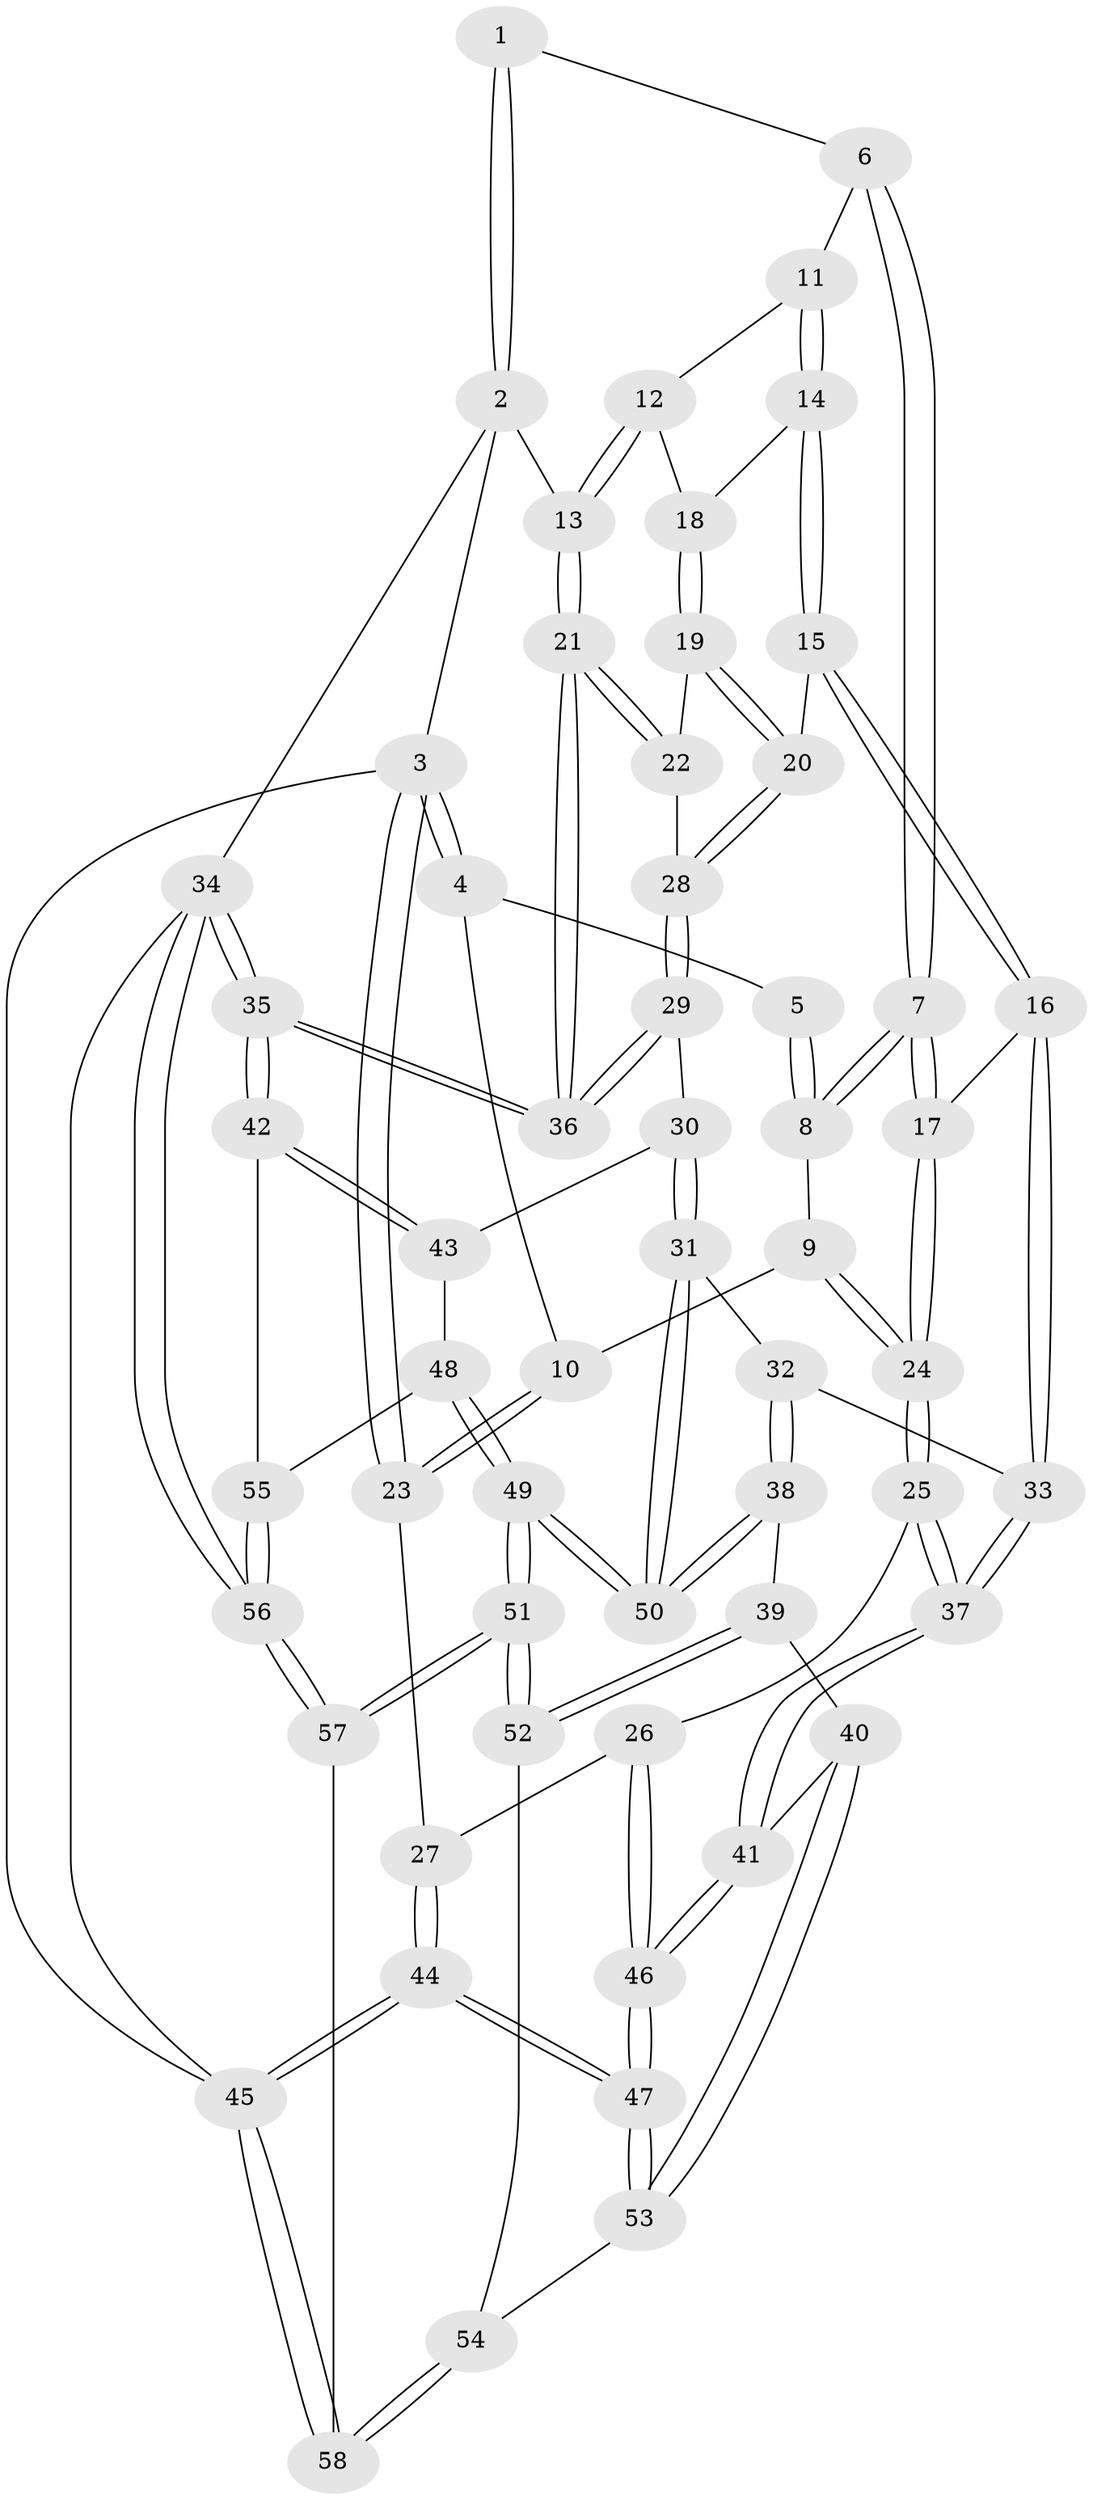 // coarse degree distribution, {3: 0.1875, 7: 0.03125, 4: 0.375, 5: 0.34375, 6: 0.0625}
// Generated by graph-tools (version 1.1) at 2025/52/02/27/25 19:52:37]
// undirected, 58 vertices, 142 edges
graph export_dot {
graph [start="1"]
  node [color=gray90,style=filled];
  1 [pos="+0.6077659251080358+0"];
  2 [pos="+1+0"];
  3 [pos="+0+0"];
  4 [pos="+0.396766842673306+0"];
  5 [pos="+0.5926353590727518+0"];
  6 [pos="+0.6947545058582009+0.08820057657502707"];
  7 [pos="+0.589311054383093+0.30300304854828575"];
  8 [pos="+0.552795713367727+0.2564488807767363"];
  9 [pos="+0.3465775021079061+0.13310797310247857"];
  10 [pos="+0.3325395710470271+0.09237260106976546"];
  11 [pos="+0.7423141194149678+0.1265374560837874"];
  12 [pos="+0.8403993780451997+0.11731348535640251"];
  13 [pos="+1+0"];
  14 [pos="+0.7541129078441009+0.18008524044905405"];
  15 [pos="+0.6571617598352341+0.33227192423129265"];
  16 [pos="+0.6123944963291101+0.3391705753397929"];
  17 [pos="+0.5959886342829183+0.3220986530647017"];
  18 [pos="+0.8207765623866293+0.21739293276008786"];
  19 [pos="+0.8516889322154181+0.27016607569713896"];
  20 [pos="+0.7209386821478004+0.33864281264532947"];
  21 [pos="+1+0.22056965059663963"];
  22 [pos="+0.9704136405877828+0.28207801355520784"];
  23 [pos="+0+0.24415696854679675"];
  24 [pos="+0.29329456962888867+0.38665039455290084"];
  25 [pos="+0.23768228401986738+0.46057594555258036"];
  26 [pos="+0.12322761960121555+0.4457774206136686"];
  27 [pos="+0+0.3652582425070387"];
  28 [pos="+0.8285609298127814+0.44584319819693974"];
  29 [pos="+0.8422205688507245+0.5184274142553816"];
  30 [pos="+0.8275029431215765+0.5395172855038552"];
  31 [pos="+0.717361264141576+0.5973939530052781"];
  32 [pos="+0.6082434474238484+0.4829017493089329"];
  33 [pos="+0.599311762815142+0.4612759540213408"];
  34 [pos="+1+1"];
  35 [pos="+1+0.7307893743397875"];
  36 [pos="+1+0.4591784505195882"];
  37 [pos="+0.29891590202365265+0.5366800905459471"];
  38 [pos="+0.4638286283370169+0.687545674843525"];
  39 [pos="+0.4083303854165294+0.7001735366016317"];
  40 [pos="+0.391672441552079+0.7005458507550435"];
  41 [pos="+0.32385847673024704+0.6145383691220232"];
  42 [pos="+1+0.7331298162171692"];
  43 [pos="+0.8984244593444148+0.6289719030282911"];
  44 [pos="+0+1"];
  45 [pos="+0+1"];
  46 [pos="+0.08329083199084172+0.8032389769261427"];
  47 [pos="+0.03880450868850354+0.8798634813647481"];
  48 [pos="+0.7940687506857753+0.8366170055466774"];
  49 [pos="+0.7500124942571104+0.8421009568505047"];
  50 [pos="+0.6999944707950888+0.7290819998275057"];
  51 [pos="+0.7077701039738354+0.9125887237609466"];
  52 [pos="+0.5679952617864714+0.860208823256773"];
  53 [pos="+0.345200896210532+0.8747737821173162"];
  54 [pos="+0.34918892286456504+0.8816687926785078"];
  55 [pos="+0.9037250577162514+0.8413773521644234"];
  56 [pos="+1+1"];
  57 [pos="+0.6428548860899012+1"];
  58 [pos="+0.45378567639198264+1"];
  1 -- 2;
  1 -- 2;
  1 -- 6;
  2 -- 3;
  2 -- 13;
  2 -- 34;
  3 -- 4;
  3 -- 4;
  3 -- 23;
  3 -- 23;
  3 -- 45;
  4 -- 5;
  4 -- 10;
  5 -- 8;
  5 -- 8;
  6 -- 7;
  6 -- 7;
  6 -- 11;
  7 -- 8;
  7 -- 8;
  7 -- 17;
  7 -- 17;
  8 -- 9;
  9 -- 10;
  9 -- 24;
  9 -- 24;
  10 -- 23;
  10 -- 23;
  11 -- 12;
  11 -- 14;
  11 -- 14;
  12 -- 13;
  12 -- 13;
  12 -- 18;
  13 -- 21;
  13 -- 21;
  14 -- 15;
  14 -- 15;
  14 -- 18;
  15 -- 16;
  15 -- 16;
  15 -- 20;
  16 -- 17;
  16 -- 33;
  16 -- 33;
  17 -- 24;
  17 -- 24;
  18 -- 19;
  18 -- 19;
  19 -- 20;
  19 -- 20;
  19 -- 22;
  20 -- 28;
  20 -- 28;
  21 -- 22;
  21 -- 22;
  21 -- 36;
  21 -- 36;
  22 -- 28;
  23 -- 27;
  24 -- 25;
  24 -- 25;
  25 -- 26;
  25 -- 37;
  25 -- 37;
  26 -- 27;
  26 -- 46;
  26 -- 46;
  27 -- 44;
  27 -- 44;
  28 -- 29;
  28 -- 29;
  29 -- 30;
  29 -- 36;
  29 -- 36;
  30 -- 31;
  30 -- 31;
  30 -- 43;
  31 -- 32;
  31 -- 50;
  31 -- 50;
  32 -- 33;
  32 -- 38;
  32 -- 38;
  33 -- 37;
  33 -- 37;
  34 -- 35;
  34 -- 35;
  34 -- 56;
  34 -- 56;
  34 -- 45;
  35 -- 36;
  35 -- 36;
  35 -- 42;
  35 -- 42;
  37 -- 41;
  37 -- 41;
  38 -- 39;
  38 -- 50;
  38 -- 50;
  39 -- 40;
  39 -- 52;
  39 -- 52;
  40 -- 41;
  40 -- 53;
  40 -- 53;
  41 -- 46;
  41 -- 46;
  42 -- 43;
  42 -- 43;
  42 -- 55;
  43 -- 48;
  44 -- 45;
  44 -- 45;
  44 -- 47;
  44 -- 47;
  45 -- 58;
  45 -- 58;
  46 -- 47;
  46 -- 47;
  47 -- 53;
  47 -- 53;
  48 -- 49;
  48 -- 49;
  48 -- 55;
  49 -- 50;
  49 -- 50;
  49 -- 51;
  49 -- 51;
  51 -- 52;
  51 -- 52;
  51 -- 57;
  51 -- 57;
  52 -- 54;
  53 -- 54;
  54 -- 58;
  54 -- 58;
  55 -- 56;
  55 -- 56;
  56 -- 57;
  56 -- 57;
  57 -- 58;
}
